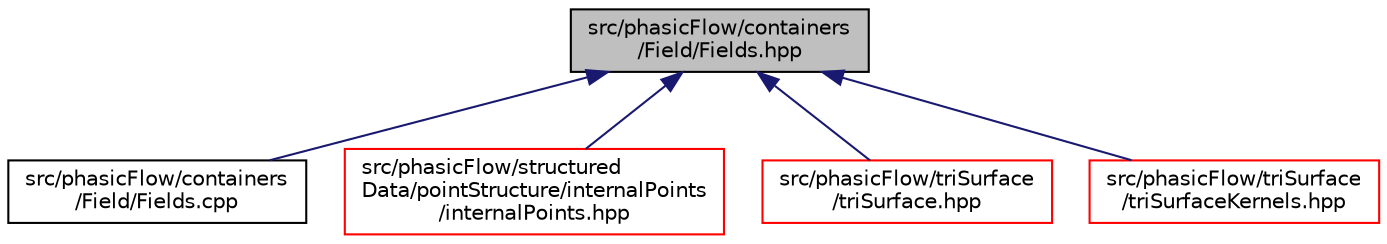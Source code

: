 digraph "src/phasicFlow/containers/Field/Fields.hpp"
{
 // LATEX_PDF_SIZE
  edge [fontname="Helvetica",fontsize="10",labelfontname="Helvetica",labelfontsize="10"];
  node [fontname="Helvetica",fontsize="10",shape=record];
  Node1 [label="src/phasicFlow/containers\l/Field/Fields.hpp",height=0.2,width=0.4,color="black", fillcolor="grey75", style="filled", fontcolor="black",tooltip=" "];
  Node1 -> Node2 [dir="back",color="midnightblue",fontsize="10",style="solid",fontname="Helvetica"];
  Node2 [label="src/phasicFlow/containers\l/Field/Fields.cpp",height=0.2,width=0.4,color="black", fillcolor="white", style="filled",URL="$Fields_8cpp.html",tooltip=" "];
  Node1 -> Node3 [dir="back",color="midnightblue",fontsize="10",style="solid",fontname="Helvetica"];
  Node3 [label="src/phasicFlow/structured\lData/pointStructure/internalPoints\l/internalPoints.hpp",height=0.2,width=0.4,color="red", fillcolor="white", style="filled",URL="$internalPoints_8hpp.html",tooltip=" "];
  Node1 -> Node132 [dir="back",color="midnightblue",fontsize="10",style="solid",fontname="Helvetica"];
  Node132 [label="src/phasicFlow/triSurface\l/triSurface.hpp",height=0.2,width=0.4,color="red", fillcolor="white", style="filled",URL="$triSurface_8hpp.html",tooltip=" "];
  Node1 -> Node147 [dir="back",color="midnightblue",fontsize="10",style="solid",fontname="Helvetica"];
  Node147 [label="src/phasicFlow/triSurface\l/triSurfaceKernels.hpp",height=0.2,width=0.4,color="red", fillcolor="white", style="filled",URL="$triSurfaceKernels_8hpp.html",tooltip=" "];
}
